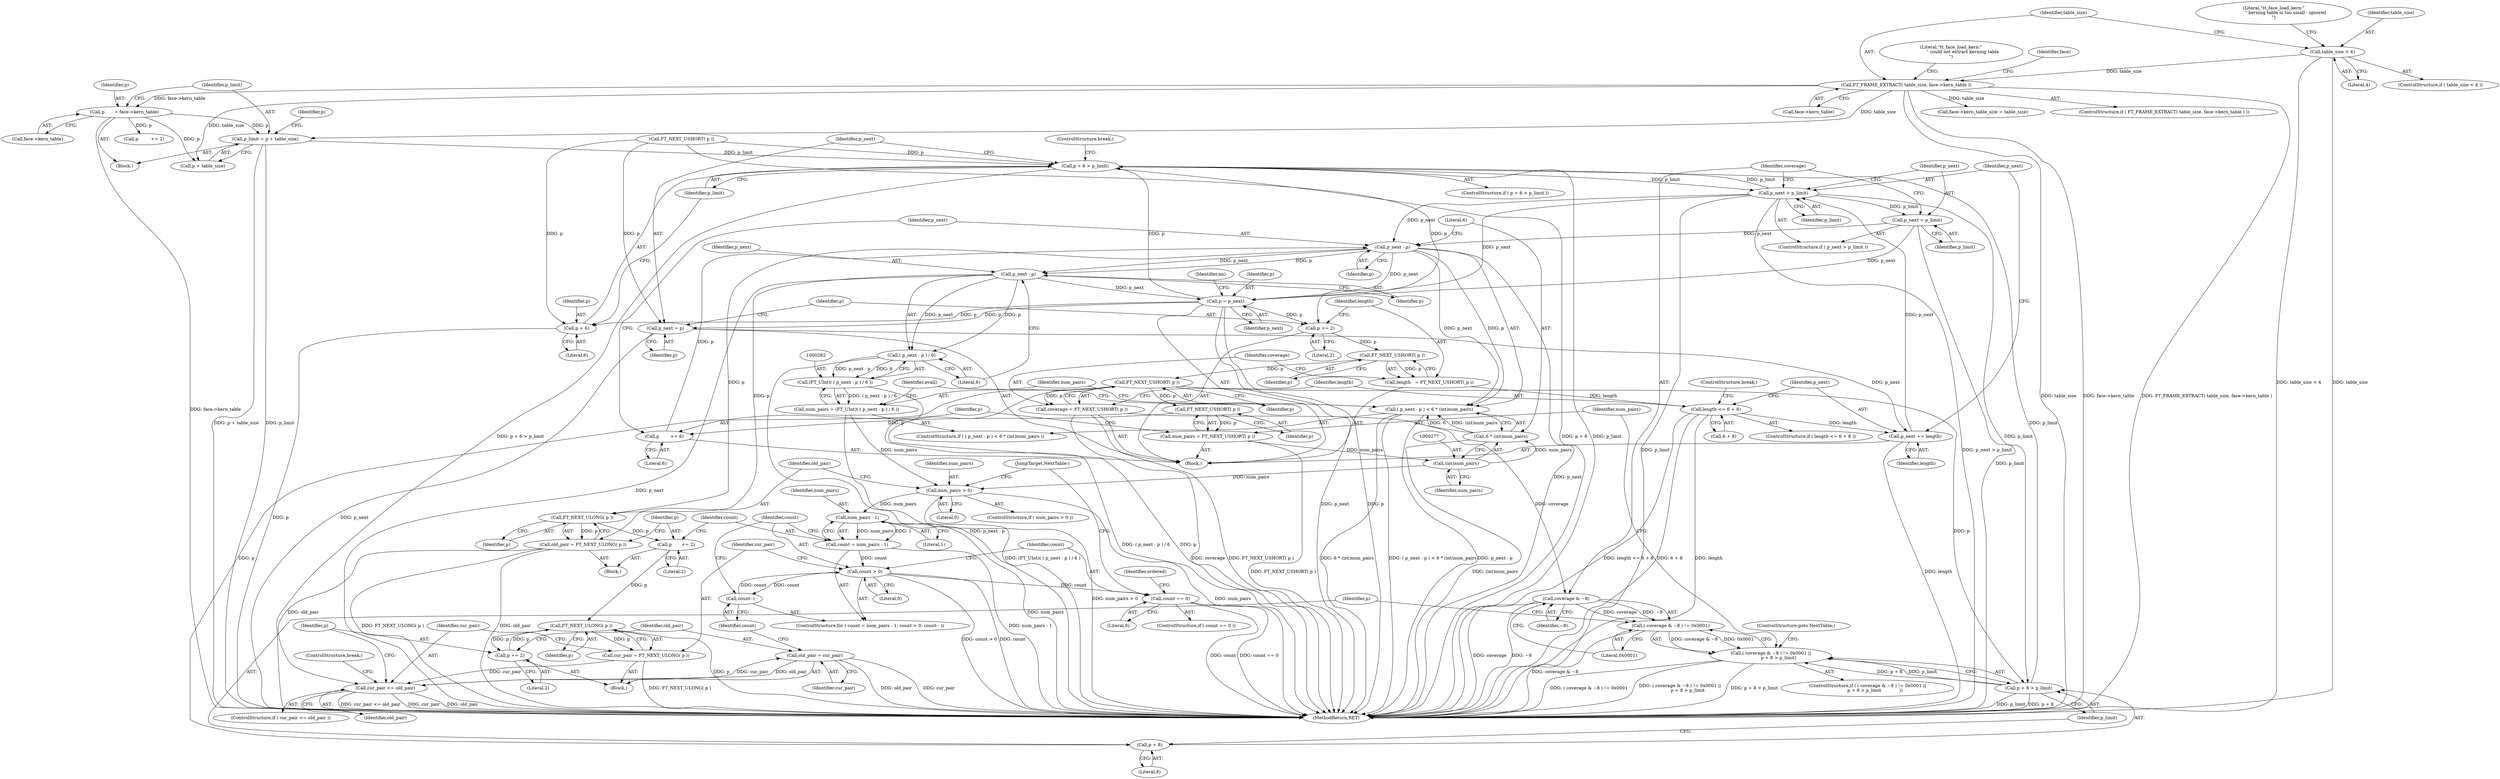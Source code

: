 digraph "0_savannah_f70d9342e65cd2cb44e9f26b6d7edeedf191fc6c@integer" {
"1000170" [label="(Call,p_limit = p + table_size)"];
"1000165" [label="(Call,p       = face->kern_table)"];
"1000151" [label="(Call,FT_FRAME_EXTRACT( table_size, face->kern_table ))"];
"1000139" [label="(Call,table_size < 4)"];
"1000212" [label="(Call,p + 6 > p_limit)"];
"1000243" [label="(Call,p_next > p_limit)"];
"1000246" [label="(Call,p_next = p_limit)"];
"1000271" [label="(Call,p_next - p)"];
"1000270" [label="(Call,( p_next - p ) < 6 * (int)num_pairs)"];
"1000284" [label="(Call,p_next - p)"];
"1000283" [label="(Call,( p_next - p ) / 6)"];
"1000281" [label="(Call,(FT_UInt)( ( p_next - p ) / 6 ))"];
"1000279" [label="(Call,num_pairs = (FT_UInt)( ( p_next - p ) / 6 ))"];
"1000292" [label="(Call,num_pairs > 0)"];
"1000308" [label="(Call,num_pairs - 1)"];
"1000306" [label="(Call,count = num_pairs - 1)"];
"1000311" [label="(Call,count > 0)"];
"1000314" [label="(Call,count--)"];
"1000334" [label="(Call,count == 0)"];
"1000300" [label="(Call,FT_NEXT_ULONG( p ))"];
"1000298" [label="(Call,old_pair = FT_NEXT_ULONG( p ))"];
"1000323" [label="(Call,cur_pair <= old_pair)"];
"1000330" [label="(Call,old_pair = cur_pair)"];
"1000302" [label="(Call,p       += 2)"];
"1000320" [label="(Call,FT_NEXT_ULONG( p ))"];
"1000318" [label="(Call,cur_pair = FT_NEXT_ULONG( p ))"];
"1000327" [label="(Call,p += 2)"];
"1000341" [label="(Call,p = p_next)"];
"1000213" [label="(Call,p + 6)"];
"1000218" [label="(Call,p_next = p)"];
"1000239" [label="(Call,p_next += length)"];
"1000221" [label="(Call,p += 2)"];
"1000226" [label="(Call,FT_NEXT_USHORT( p ))"];
"1000224" [label="(Call,length   = FT_NEXT_USHORT( p ))"];
"1000233" [label="(Call,length <= 6 + 8)"];
"1000230" [label="(Call,FT_NEXT_USHORT( p ))"];
"1000228" [label="(Call,coverage = FT_NEXT_USHORT( p ))"];
"1000252" [label="(Call,coverage & ~8)"];
"1000251" [label="(Call,( coverage & ~8 ) != 0x0001)"];
"1000250" [label="(Call,( coverage & ~8 ) != 0x0001 ||\n           p + 8 > p_limit)"];
"1000256" [label="(Call,p + 8 > p_limit)"];
"1000257" [label="(Call,p + 8)"];
"1000264" [label="(Call,FT_NEXT_USHORT( p ))"];
"1000262" [label="(Call,num_pairs = FT_NEXT_USHORT( p ))"];
"1000276" [label="(Call,(int)num_pairs)"];
"1000274" [label="(Call,6 * (int)num_pairs)"];
"1000266" [label="(Call,p        += 6)"];
"1000233" [label="(Call,length <= 6 + 8)"];
"1000276" [label="(Call,(int)num_pairs)"];
"1000315" [label="(Identifier,count)"];
"1000249" [label="(ControlStructure,if ( ( coverage & ~8 ) != 0x0001 ||\n           p + 8 > p_limit             ))"];
"1000362" [label="(MethodReturn,RET)"];
"1000198" [label="(Block,)"];
"1000221" [label="(Call,p += 2)"];
"1000295" [label="(Block,)"];
"1000338" [label="(Identifier,ordered)"];
"1000248" [label="(Identifier,p_limit)"];
"1000287" [label="(Literal,6)"];
"1000170" [label="(Call,p_limit = p + table_size)"];
"1000269" [label="(ControlStructure,if ( ( p_next - p ) < 6 * (int)num_pairs ))"];
"1000280" [label="(Identifier,num_pairs)"];
"1000241" [label="(Identifier,length)"];
"1000321" [label="(Identifier,p)"];
"1000216" [label="(Identifier,p_limit)"];
"1000267" [label="(Identifier,p)"];
"1000112" [label="(Block,)"];
"1000175" [label="(Call,p         += 2)"];
"1000212" [label="(Call,p + 6 > p_limit)"];
"1000231" [label="(Identifier,p)"];
"1000243" [label="(Call,p_next > p_limit)"];
"1000272" [label="(Identifier,p_next)"];
"1000242" [label="(ControlStructure,if ( p_next > p_limit ))"];
"1000301" [label="(Identifier,p)"];
"1000219" [label="(Identifier,p_next)"];
"1000171" [label="(Identifier,p_limit)"];
"1000330" [label="(Call,old_pair = cur_pair)"];
"1000259" [label="(Literal,8)"];
"1000214" [label="(Identifier,p)"];
"1000273" [label="(Identifier,p)"];
"1000230" [label="(Call,FT_NEXT_USHORT( p ))"];
"1000306" [label="(Call,count = num_pairs - 1)"];
"1000160" [label="(Call,face->kern_table_size = table_size)"];
"1000139" [label="(Call,table_size < 4)"];
"1000305" [label="(ControlStructure,for ( count = num_pairs - 1; count > 0; count-- ))"];
"1000310" [label="(Literal,1)"];
"1000274" [label="(Call,6 * (int)num_pairs)"];
"1000324" [label="(Identifier,cur_pair)"];
"1000326" [label="(ControlStructure,break;)"];
"1000334" [label="(Call,count == 0)"];
"1000281" [label="(Call,(FT_UInt)( ( p_next - p ) / 6 ))"];
"1000316" [label="(Block,)"];
"1000150" [label="(ControlStructure,if ( FT_FRAME_EXTRACT( table_size, face->kern_table ) ))"];
"1000279" [label="(Call,num_pairs = (FT_UInt)( ( p_next - p ) / 6 ))"];
"1000255" [label="(Literal,0x0001)"];
"1000229" [label="(Identifier,coverage)"];
"1000138" [label="(ControlStructure,if ( table_size < 4 ))"];
"1000167" [label="(Call,face->kern_table)"];
"1000211" [label="(ControlStructure,if ( p + 6 > p_limit ))"];
"1000213" [label="(Call,p + 6)"];
"1000309" [label="(Identifier,num_pairs)"];
"1000312" [label="(Identifier,count)"];
"1000225" [label="(Identifier,length)"];
"1000318" [label="(Call,cur_pair = FT_NEXT_ULONG( p ))"];
"1000250" [label="(Call,( coverage & ~8 ) != 0x0001 ||\n           p + 8 > p_limit)"];
"1000253" [label="(Identifier,coverage)"];
"1000298" [label="(Call,old_pair = FT_NEXT_ULONG( p ))"];
"1000218" [label="(Call,p_next = p)"];
"1000264" [label="(Call,FT_NEXT_USHORT( p ))"];
"1000227" [label="(Identifier,p)"];
"1000158" [label="(Literal,\"tt_face_load_kern:\"\n                 \" could not extract kerning table\n\")"];
"1000245" [label="(Identifier,p_limit)"];
"1000226" [label="(Call,FT_NEXT_USHORT( p ))"];
"1000299" [label="(Identifier,old_pair)"];
"1000302" [label="(Call,p       += 2)"];
"1000265" [label="(Identifier,p)"];
"1000234" [label="(Identifier,length)"];
"1000140" [label="(Identifier,table_size)"];
"1000162" [label="(Identifier,face)"];
"1000263" [label="(Identifier,num_pairs)"];
"1000271" [label="(Call,p_next - p)"];
"1000172" [label="(Call,p + table_size)"];
"1000151" [label="(Call,FT_FRAME_EXTRACT( table_size, face->kern_table ))"];
"1000333" [label="(ControlStructure,if ( count == 0 ))"];
"1000262" [label="(Call,num_pairs = FT_NEXT_USHORT( p ))"];
"1000304" [label="(Literal,2)"];
"1000220" [label="(Identifier,p)"];
"1000224" [label="(Call,length   = FT_NEXT_USHORT( p ))"];
"1000270" [label="(Call,( p_next - p ) < 6 * (int)num_pairs)"];
"1000319" [label="(Identifier,cur_pair)"];
"1000228" [label="(Call,coverage = FT_NEXT_USHORT( p ))"];
"1000235" [label="(Call,6 + 8)"];
"1000239" [label="(Call,p_next += length)"];
"1000176" [label="(Identifier,p)"];
"1000180" [label="(Call,FT_NEXT_USHORT( p ))"];
"1000257" [label="(Call,p + 8)"];
"1000223" [label="(Literal,2)"];
"1000325" [label="(Identifier,old_pair)"];
"1000331" [label="(Identifier,old_pair)"];
"1000335" [label="(Identifier,count)"];
"1000275" [label="(Literal,6)"];
"1000291" [label="(ControlStructure,if ( num_pairs > 0 ))"];
"1000320" [label="(Call,FT_NEXT_ULONG( p ))"];
"1000283" [label="(Call,( p_next - p ) / 6)"];
"1000329" [label="(Literal,2)"];
"1000289" [label="(Identifier,avail)"];
"1000260" [label="(Identifier,p_limit)"];
"1000251" [label="(Call,( coverage & ~8 ) != 0x0001)"];
"1000240" [label="(Identifier,p_next)"];
"1000268" [label="(Literal,6)"];
"1000256" [label="(Call,p + 8 > p_limit)"];
"1000254" [label="(Identifier,~8)"];
"1000293" [label="(Identifier,num_pairs)"];
"1000303" [label="(Identifier,p)"];
"1000166" [label="(Identifier,p)"];
"1000258" [label="(Identifier,p)"];
"1000307" [label="(Identifier,count)"];
"1000217" [label="(ControlStructure,break;)"];
"1000342" [label="(Identifier,p)"];
"1000197" [label="(Identifier,nn)"];
"1000278" [label="(Identifier,num_pairs)"];
"1000322" [label="(ControlStructure,if ( cur_pair <= old_pair ))"];
"1000153" [label="(Call,face->kern_table)"];
"1000152" [label="(Identifier,table_size)"];
"1000327" [label="(Call,p += 2)"];
"1000284" [label="(Call,p_next - p)"];
"1000252" [label="(Call,coverage & ~8)"];
"1000141" [label="(Literal,4)"];
"1000308" [label="(Call,num_pairs - 1)"];
"1000246" [label="(Call,p_next = p_limit)"];
"1000341" [label="(Call,p = p_next)"];
"1000244" [label="(Identifier,p_next)"];
"1000292" [label="(Call,num_pairs > 0)"];
"1000340" [label="(JumpTarget,NextTable:)"];
"1000343" [label="(Identifier,p_next)"];
"1000222" [label="(Identifier,p)"];
"1000247" [label="(Identifier,p_next)"];
"1000328" [label="(Identifier,p)"];
"1000323" [label="(Call,cur_pair <= old_pair)"];
"1000238" [label="(ControlStructure,break;)"];
"1000286" [label="(Identifier,p)"];
"1000261" [label="(ControlStructure,goto NextTable;)"];
"1000232" [label="(ControlStructure,if ( length <= 6 + 8 ))"];
"1000285" [label="(Identifier,p_next)"];
"1000314" [label="(Call,count--)"];
"1000300" [label="(Call,FT_NEXT_ULONG( p ))"];
"1000313" [label="(Literal,0)"];
"1000144" [label="(Literal,\"tt_face_load_kern:\"\n                 \" kerning table is too small - ignored\n\")"];
"1000165" [label="(Call,p       = face->kern_table)"];
"1000332" [label="(Identifier,cur_pair)"];
"1000294" [label="(Literal,0)"];
"1000311" [label="(Call,count > 0)"];
"1000266" [label="(Call,p        += 6)"];
"1000215" [label="(Literal,6)"];
"1000336" [label="(Literal,0)"];
"1000170" -> "1000112"  [label="AST: "];
"1000170" -> "1000172"  [label="CFG: "];
"1000171" -> "1000170"  [label="AST: "];
"1000172" -> "1000170"  [label="AST: "];
"1000176" -> "1000170"  [label="CFG: "];
"1000170" -> "1000362"  [label="DDG: p + table_size"];
"1000170" -> "1000362"  [label="DDG: p_limit"];
"1000165" -> "1000170"  [label="DDG: p"];
"1000151" -> "1000170"  [label="DDG: table_size"];
"1000170" -> "1000212"  [label="DDG: p_limit"];
"1000165" -> "1000112"  [label="AST: "];
"1000165" -> "1000167"  [label="CFG: "];
"1000166" -> "1000165"  [label="AST: "];
"1000167" -> "1000165"  [label="AST: "];
"1000171" -> "1000165"  [label="CFG: "];
"1000165" -> "1000362"  [label="DDG: face->kern_table"];
"1000151" -> "1000165"  [label="DDG: face->kern_table"];
"1000165" -> "1000172"  [label="DDG: p"];
"1000165" -> "1000175"  [label="DDG: p"];
"1000151" -> "1000150"  [label="AST: "];
"1000151" -> "1000153"  [label="CFG: "];
"1000152" -> "1000151"  [label="AST: "];
"1000153" -> "1000151"  [label="AST: "];
"1000158" -> "1000151"  [label="CFG: "];
"1000162" -> "1000151"  [label="CFG: "];
"1000151" -> "1000362"  [label="DDG: FT_FRAME_EXTRACT( table_size, face->kern_table )"];
"1000151" -> "1000362"  [label="DDG: table_size"];
"1000151" -> "1000362"  [label="DDG: face->kern_table"];
"1000139" -> "1000151"  [label="DDG: table_size"];
"1000151" -> "1000160"  [label="DDG: table_size"];
"1000151" -> "1000172"  [label="DDG: table_size"];
"1000139" -> "1000138"  [label="AST: "];
"1000139" -> "1000141"  [label="CFG: "];
"1000140" -> "1000139"  [label="AST: "];
"1000141" -> "1000139"  [label="AST: "];
"1000144" -> "1000139"  [label="CFG: "];
"1000152" -> "1000139"  [label="CFG: "];
"1000139" -> "1000362"  [label="DDG: table_size < 4"];
"1000139" -> "1000362"  [label="DDG: table_size"];
"1000212" -> "1000211"  [label="AST: "];
"1000212" -> "1000216"  [label="CFG: "];
"1000213" -> "1000212"  [label="AST: "];
"1000216" -> "1000212"  [label="AST: "];
"1000217" -> "1000212"  [label="CFG: "];
"1000219" -> "1000212"  [label="CFG: "];
"1000212" -> "1000362"  [label="DDG: p_limit"];
"1000212" -> "1000362"  [label="DDG: p + 6 > p_limit"];
"1000212" -> "1000362"  [label="DDG: p + 6"];
"1000180" -> "1000212"  [label="DDG: p"];
"1000341" -> "1000212"  [label="DDG: p"];
"1000256" -> "1000212"  [label="DDG: p_limit"];
"1000243" -> "1000212"  [label="DDG: p_limit"];
"1000212" -> "1000243"  [label="DDG: p_limit"];
"1000243" -> "1000242"  [label="AST: "];
"1000243" -> "1000245"  [label="CFG: "];
"1000244" -> "1000243"  [label="AST: "];
"1000245" -> "1000243"  [label="AST: "];
"1000247" -> "1000243"  [label="CFG: "];
"1000253" -> "1000243"  [label="CFG: "];
"1000243" -> "1000362"  [label="DDG: p_limit"];
"1000243" -> "1000362"  [label="DDG: p_next > p_limit"];
"1000239" -> "1000243"  [label="DDG: p_next"];
"1000243" -> "1000246"  [label="DDG: p_limit"];
"1000243" -> "1000256"  [label="DDG: p_limit"];
"1000243" -> "1000271"  [label="DDG: p_next"];
"1000243" -> "1000341"  [label="DDG: p_next"];
"1000246" -> "1000242"  [label="AST: "];
"1000246" -> "1000248"  [label="CFG: "];
"1000247" -> "1000246"  [label="AST: "];
"1000248" -> "1000246"  [label="AST: "];
"1000253" -> "1000246"  [label="CFG: "];
"1000246" -> "1000362"  [label="DDG: p_limit"];
"1000246" -> "1000271"  [label="DDG: p_next"];
"1000246" -> "1000341"  [label="DDG: p_next"];
"1000271" -> "1000270"  [label="AST: "];
"1000271" -> "1000273"  [label="CFG: "];
"1000272" -> "1000271"  [label="AST: "];
"1000273" -> "1000271"  [label="AST: "];
"1000275" -> "1000271"  [label="CFG: "];
"1000271" -> "1000362"  [label="DDG: p_next"];
"1000271" -> "1000270"  [label="DDG: p_next"];
"1000271" -> "1000270"  [label="DDG: p"];
"1000266" -> "1000271"  [label="DDG: p"];
"1000271" -> "1000284"  [label="DDG: p_next"];
"1000271" -> "1000284"  [label="DDG: p"];
"1000271" -> "1000300"  [label="DDG: p"];
"1000271" -> "1000341"  [label="DDG: p_next"];
"1000270" -> "1000269"  [label="AST: "];
"1000270" -> "1000274"  [label="CFG: "];
"1000274" -> "1000270"  [label="AST: "];
"1000280" -> "1000270"  [label="CFG: "];
"1000289" -> "1000270"  [label="CFG: "];
"1000270" -> "1000362"  [label="DDG: 6 * (int)num_pairs"];
"1000270" -> "1000362"  [label="DDG: ( p_next - p ) < 6 * (int)num_pairs"];
"1000270" -> "1000362"  [label="DDG: p_next - p"];
"1000274" -> "1000270"  [label="DDG: 6"];
"1000274" -> "1000270"  [label="DDG: (int)num_pairs"];
"1000284" -> "1000283"  [label="AST: "];
"1000284" -> "1000286"  [label="CFG: "];
"1000285" -> "1000284"  [label="AST: "];
"1000286" -> "1000284"  [label="AST: "];
"1000287" -> "1000284"  [label="CFG: "];
"1000284" -> "1000362"  [label="DDG: p_next"];
"1000284" -> "1000283"  [label="DDG: p_next"];
"1000284" -> "1000283"  [label="DDG: p"];
"1000284" -> "1000300"  [label="DDG: p"];
"1000284" -> "1000341"  [label="DDG: p_next"];
"1000283" -> "1000281"  [label="AST: "];
"1000283" -> "1000287"  [label="CFG: "];
"1000287" -> "1000283"  [label="AST: "];
"1000281" -> "1000283"  [label="CFG: "];
"1000283" -> "1000362"  [label="DDG: p_next - p"];
"1000283" -> "1000281"  [label="DDG: p_next - p"];
"1000283" -> "1000281"  [label="DDG: 6"];
"1000281" -> "1000279"  [label="AST: "];
"1000282" -> "1000281"  [label="AST: "];
"1000279" -> "1000281"  [label="CFG: "];
"1000281" -> "1000362"  [label="DDG: ( p_next - p ) / 6"];
"1000281" -> "1000279"  [label="DDG: ( p_next - p ) / 6"];
"1000279" -> "1000269"  [label="AST: "];
"1000280" -> "1000279"  [label="AST: "];
"1000289" -> "1000279"  [label="CFG: "];
"1000279" -> "1000362"  [label="DDG: (FT_UInt)( ( p_next - p ) / 6 )"];
"1000279" -> "1000292"  [label="DDG: num_pairs"];
"1000292" -> "1000291"  [label="AST: "];
"1000292" -> "1000294"  [label="CFG: "];
"1000293" -> "1000292"  [label="AST: "];
"1000294" -> "1000292"  [label="AST: "];
"1000299" -> "1000292"  [label="CFG: "];
"1000340" -> "1000292"  [label="CFG: "];
"1000292" -> "1000362"  [label="DDG: num_pairs > 0"];
"1000292" -> "1000362"  [label="DDG: num_pairs"];
"1000276" -> "1000292"  [label="DDG: num_pairs"];
"1000292" -> "1000308"  [label="DDG: num_pairs"];
"1000308" -> "1000306"  [label="AST: "];
"1000308" -> "1000310"  [label="CFG: "];
"1000309" -> "1000308"  [label="AST: "];
"1000310" -> "1000308"  [label="AST: "];
"1000306" -> "1000308"  [label="CFG: "];
"1000308" -> "1000362"  [label="DDG: num_pairs"];
"1000308" -> "1000306"  [label="DDG: num_pairs"];
"1000308" -> "1000306"  [label="DDG: 1"];
"1000306" -> "1000305"  [label="AST: "];
"1000307" -> "1000306"  [label="AST: "];
"1000312" -> "1000306"  [label="CFG: "];
"1000306" -> "1000362"  [label="DDG: num_pairs - 1"];
"1000306" -> "1000311"  [label="DDG: count"];
"1000311" -> "1000305"  [label="AST: "];
"1000311" -> "1000313"  [label="CFG: "];
"1000312" -> "1000311"  [label="AST: "];
"1000313" -> "1000311"  [label="AST: "];
"1000319" -> "1000311"  [label="CFG: "];
"1000335" -> "1000311"  [label="CFG: "];
"1000311" -> "1000362"  [label="DDG: count"];
"1000311" -> "1000362"  [label="DDG: count > 0"];
"1000314" -> "1000311"  [label="DDG: count"];
"1000311" -> "1000314"  [label="DDG: count"];
"1000311" -> "1000334"  [label="DDG: count"];
"1000314" -> "1000305"  [label="AST: "];
"1000314" -> "1000315"  [label="CFG: "];
"1000315" -> "1000314"  [label="AST: "];
"1000312" -> "1000314"  [label="CFG: "];
"1000334" -> "1000333"  [label="AST: "];
"1000334" -> "1000336"  [label="CFG: "];
"1000335" -> "1000334"  [label="AST: "];
"1000336" -> "1000334"  [label="AST: "];
"1000338" -> "1000334"  [label="CFG: "];
"1000340" -> "1000334"  [label="CFG: "];
"1000334" -> "1000362"  [label="DDG: count == 0"];
"1000334" -> "1000362"  [label="DDG: count"];
"1000300" -> "1000298"  [label="AST: "];
"1000300" -> "1000301"  [label="CFG: "];
"1000301" -> "1000300"  [label="AST: "];
"1000298" -> "1000300"  [label="CFG: "];
"1000300" -> "1000298"  [label="DDG: p"];
"1000300" -> "1000302"  [label="DDG: p"];
"1000298" -> "1000295"  [label="AST: "];
"1000299" -> "1000298"  [label="AST: "];
"1000303" -> "1000298"  [label="CFG: "];
"1000298" -> "1000362"  [label="DDG: old_pair"];
"1000298" -> "1000362"  [label="DDG: FT_NEXT_ULONG( p )"];
"1000298" -> "1000323"  [label="DDG: old_pair"];
"1000323" -> "1000322"  [label="AST: "];
"1000323" -> "1000325"  [label="CFG: "];
"1000324" -> "1000323"  [label="AST: "];
"1000325" -> "1000323"  [label="AST: "];
"1000326" -> "1000323"  [label="CFG: "];
"1000328" -> "1000323"  [label="CFG: "];
"1000323" -> "1000362"  [label="DDG: cur_pair"];
"1000323" -> "1000362"  [label="DDG: old_pair"];
"1000323" -> "1000362"  [label="DDG: cur_pair <= old_pair"];
"1000318" -> "1000323"  [label="DDG: cur_pair"];
"1000330" -> "1000323"  [label="DDG: old_pair"];
"1000323" -> "1000330"  [label="DDG: cur_pair"];
"1000330" -> "1000316"  [label="AST: "];
"1000330" -> "1000332"  [label="CFG: "];
"1000331" -> "1000330"  [label="AST: "];
"1000332" -> "1000330"  [label="AST: "];
"1000315" -> "1000330"  [label="CFG: "];
"1000330" -> "1000362"  [label="DDG: old_pair"];
"1000330" -> "1000362"  [label="DDG: cur_pair"];
"1000302" -> "1000295"  [label="AST: "];
"1000302" -> "1000304"  [label="CFG: "];
"1000303" -> "1000302"  [label="AST: "];
"1000304" -> "1000302"  [label="AST: "];
"1000307" -> "1000302"  [label="CFG: "];
"1000302" -> "1000320"  [label="DDG: p"];
"1000320" -> "1000318"  [label="AST: "];
"1000320" -> "1000321"  [label="CFG: "];
"1000321" -> "1000320"  [label="AST: "];
"1000318" -> "1000320"  [label="CFG: "];
"1000320" -> "1000362"  [label="DDG: p"];
"1000320" -> "1000318"  [label="DDG: p"];
"1000327" -> "1000320"  [label="DDG: p"];
"1000320" -> "1000327"  [label="DDG: p"];
"1000318" -> "1000316"  [label="AST: "];
"1000319" -> "1000318"  [label="AST: "];
"1000324" -> "1000318"  [label="CFG: "];
"1000318" -> "1000362"  [label="DDG: FT_NEXT_ULONG( p )"];
"1000327" -> "1000316"  [label="AST: "];
"1000327" -> "1000329"  [label="CFG: "];
"1000328" -> "1000327"  [label="AST: "];
"1000329" -> "1000327"  [label="AST: "];
"1000331" -> "1000327"  [label="CFG: "];
"1000341" -> "1000198"  [label="AST: "];
"1000341" -> "1000343"  [label="CFG: "];
"1000342" -> "1000341"  [label="AST: "];
"1000343" -> "1000341"  [label="AST: "];
"1000197" -> "1000341"  [label="CFG: "];
"1000341" -> "1000362"  [label="DDG: p_next"];
"1000341" -> "1000362"  [label="DDG: p"];
"1000341" -> "1000213"  [label="DDG: p"];
"1000341" -> "1000218"  [label="DDG: p"];
"1000341" -> "1000221"  [label="DDG: p"];
"1000213" -> "1000215"  [label="CFG: "];
"1000214" -> "1000213"  [label="AST: "];
"1000215" -> "1000213"  [label="AST: "];
"1000216" -> "1000213"  [label="CFG: "];
"1000213" -> "1000362"  [label="DDG: p"];
"1000180" -> "1000213"  [label="DDG: p"];
"1000218" -> "1000198"  [label="AST: "];
"1000218" -> "1000220"  [label="CFG: "];
"1000219" -> "1000218"  [label="AST: "];
"1000220" -> "1000218"  [label="AST: "];
"1000222" -> "1000218"  [label="CFG: "];
"1000218" -> "1000362"  [label="DDG: p_next"];
"1000180" -> "1000218"  [label="DDG: p"];
"1000218" -> "1000239"  [label="DDG: p_next"];
"1000239" -> "1000198"  [label="AST: "];
"1000239" -> "1000241"  [label="CFG: "];
"1000240" -> "1000239"  [label="AST: "];
"1000241" -> "1000239"  [label="AST: "];
"1000244" -> "1000239"  [label="CFG: "];
"1000239" -> "1000362"  [label="DDG: length"];
"1000233" -> "1000239"  [label="DDG: length"];
"1000221" -> "1000198"  [label="AST: "];
"1000221" -> "1000223"  [label="CFG: "];
"1000222" -> "1000221"  [label="AST: "];
"1000223" -> "1000221"  [label="AST: "];
"1000225" -> "1000221"  [label="CFG: "];
"1000180" -> "1000221"  [label="DDG: p"];
"1000221" -> "1000226"  [label="DDG: p"];
"1000226" -> "1000224"  [label="AST: "];
"1000226" -> "1000227"  [label="CFG: "];
"1000227" -> "1000226"  [label="AST: "];
"1000224" -> "1000226"  [label="CFG: "];
"1000226" -> "1000224"  [label="DDG: p"];
"1000226" -> "1000230"  [label="DDG: p"];
"1000224" -> "1000198"  [label="AST: "];
"1000225" -> "1000224"  [label="AST: "];
"1000229" -> "1000224"  [label="CFG: "];
"1000224" -> "1000233"  [label="DDG: length"];
"1000233" -> "1000232"  [label="AST: "];
"1000233" -> "1000235"  [label="CFG: "];
"1000234" -> "1000233"  [label="AST: "];
"1000235" -> "1000233"  [label="AST: "];
"1000238" -> "1000233"  [label="CFG: "];
"1000240" -> "1000233"  [label="CFG: "];
"1000233" -> "1000362"  [label="DDG: length <= 6 + 8"];
"1000233" -> "1000362"  [label="DDG: 6 + 8"];
"1000233" -> "1000362"  [label="DDG: length"];
"1000230" -> "1000228"  [label="AST: "];
"1000230" -> "1000231"  [label="CFG: "];
"1000231" -> "1000230"  [label="AST: "];
"1000228" -> "1000230"  [label="CFG: "];
"1000230" -> "1000362"  [label="DDG: p"];
"1000230" -> "1000228"  [label="DDG: p"];
"1000230" -> "1000256"  [label="DDG: p"];
"1000230" -> "1000257"  [label="DDG: p"];
"1000230" -> "1000264"  [label="DDG: p"];
"1000228" -> "1000198"  [label="AST: "];
"1000229" -> "1000228"  [label="AST: "];
"1000234" -> "1000228"  [label="CFG: "];
"1000228" -> "1000362"  [label="DDG: coverage"];
"1000228" -> "1000362"  [label="DDG: FT_NEXT_USHORT( p )"];
"1000228" -> "1000252"  [label="DDG: coverage"];
"1000252" -> "1000251"  [label="AST: "];
"1000252" -> "1000254"  [label="CFG: "];
"1000253" -> "1000252"  [label="AST: "];
"1000254" -> "1000252"  [label="AST: "];
"1000255" -> "1000252"  [label="CFG: "];
"1000252" -> "1000362"  [label="DDG: coverage"];
"1000252" -> "1000362"  [label="DDG: ~8"];
"1000252" -> "1000251"  [label="DDG: coverage"];
"1000252" -> "1000251"  [label="DDG: ~8"];
"1000251" -> "1000250"  [label="AST: "];
"1000251" -> "1000255"  [label="CFG: "];
"1000255" -> "1000251"  [label="AST: "];
"1000258" -> "1000251"  [label="CFG: "];
"1000250" -> "1000251"  [label="CFG: "];
"1000251" -> "1000362"  [label="DDG: coverage & ~8"];
"1000251" -> "1000250"  [label="DDG: coverage & ~8"];
"1000251" -> "1000250"  [label="DDG: 0x0001"];
"1000250" -> "1000249"  [label="AST: "];
"1000250" -> "1000256"  [label="CFG: "];
"1000256" -> "1000250"  [label="AST: "];
"1000261" -> "1000250"  [label="CFG: "];
"1000263" -> "1000250"  [label="CFG: "];
"1000250" -> "1000362"  [label="DDG: ( coverage & ~8 ) != 0x0001"];
"1000250" -> "1000362"  [label="DDG: ( coverage & ~8 ) != 0x0001 ||\n           p + 8 > p_limit"];
"1000250" -> "1000362"  [label="DDG: p + 8 > p_limit"];
"1000256" -> "1000250"  [label="DDG: p + 8"];
"1000256" -> "1000250"  [label="DDG: p_limit"];
"1000256" -> "1000260"  [label="CFG: "];
"1000257" -> "1000256"  [label="AST: "];
"1000260" -> "1000256"  [label="AST: "];
"1000256" -> "1000362"  [label="DDG: p_limit"];
"1000256" -> "1000362"  [label="DDG: p + 8"];
"1000257" -> "1000259"  [label="CFG: "];
"1000258" -> "1000257"  [label="AST: "];
"1000259" -> "1000257"  [label="AST: "];
"1000260" -> "1000257"  [label="CFG: "];
"1000264" -> "1000262"  [label="AST: "];
"1000264" -> "1000265"  [label="CFG: "];
"1000265" -> "1000264"  [label="AST: "];
"1000262" -> "1000264"  [label="CFG: "];
"1000264" -> "1000262"  [label="DDG: p"];
"1000264" -> "1000266"  [label="DDG: p"];
"1000262" -> "1000198"  [label="AST: "];
"1000263" -> "1000262"  [label="AST: "];
"1000267" -> "1000262"  [label="CFG: "];
"1000262" -> "1000362"  [label="DDG: FT_NEXT_USHORT( p )"];
"1000262" -> "1000276"  [label="DDG: num_pairs"];
"1000276" -> "1000274"  [label="AST: "];
"1000276" -> "1000278"  [label="CFG: "];
"1000277" -> "1000276"  [label="AST: "];
"1000278" -> "1000276"  [label="AST: "];
"1000274" -> "1000276"  [label="CFG: "];
"1000276" -> "1000274"  [label="DDG: num_pairs"];
"1000275" -> "1000274"  [label="AST: "];
"1000274" -> "1000362"  [label="DDG: (int)num_pairs"];
"1000266" -> "1000198"  [label="AST: "];
"1000266" -> "1000268"  [label="CFG: "];
"1000267" -> "1000266"  [label="AST: "];
"1000268" -> "1000266"  [label="AST: "];
"1000272" -> "1000266"  [label="CFG: "];
}
